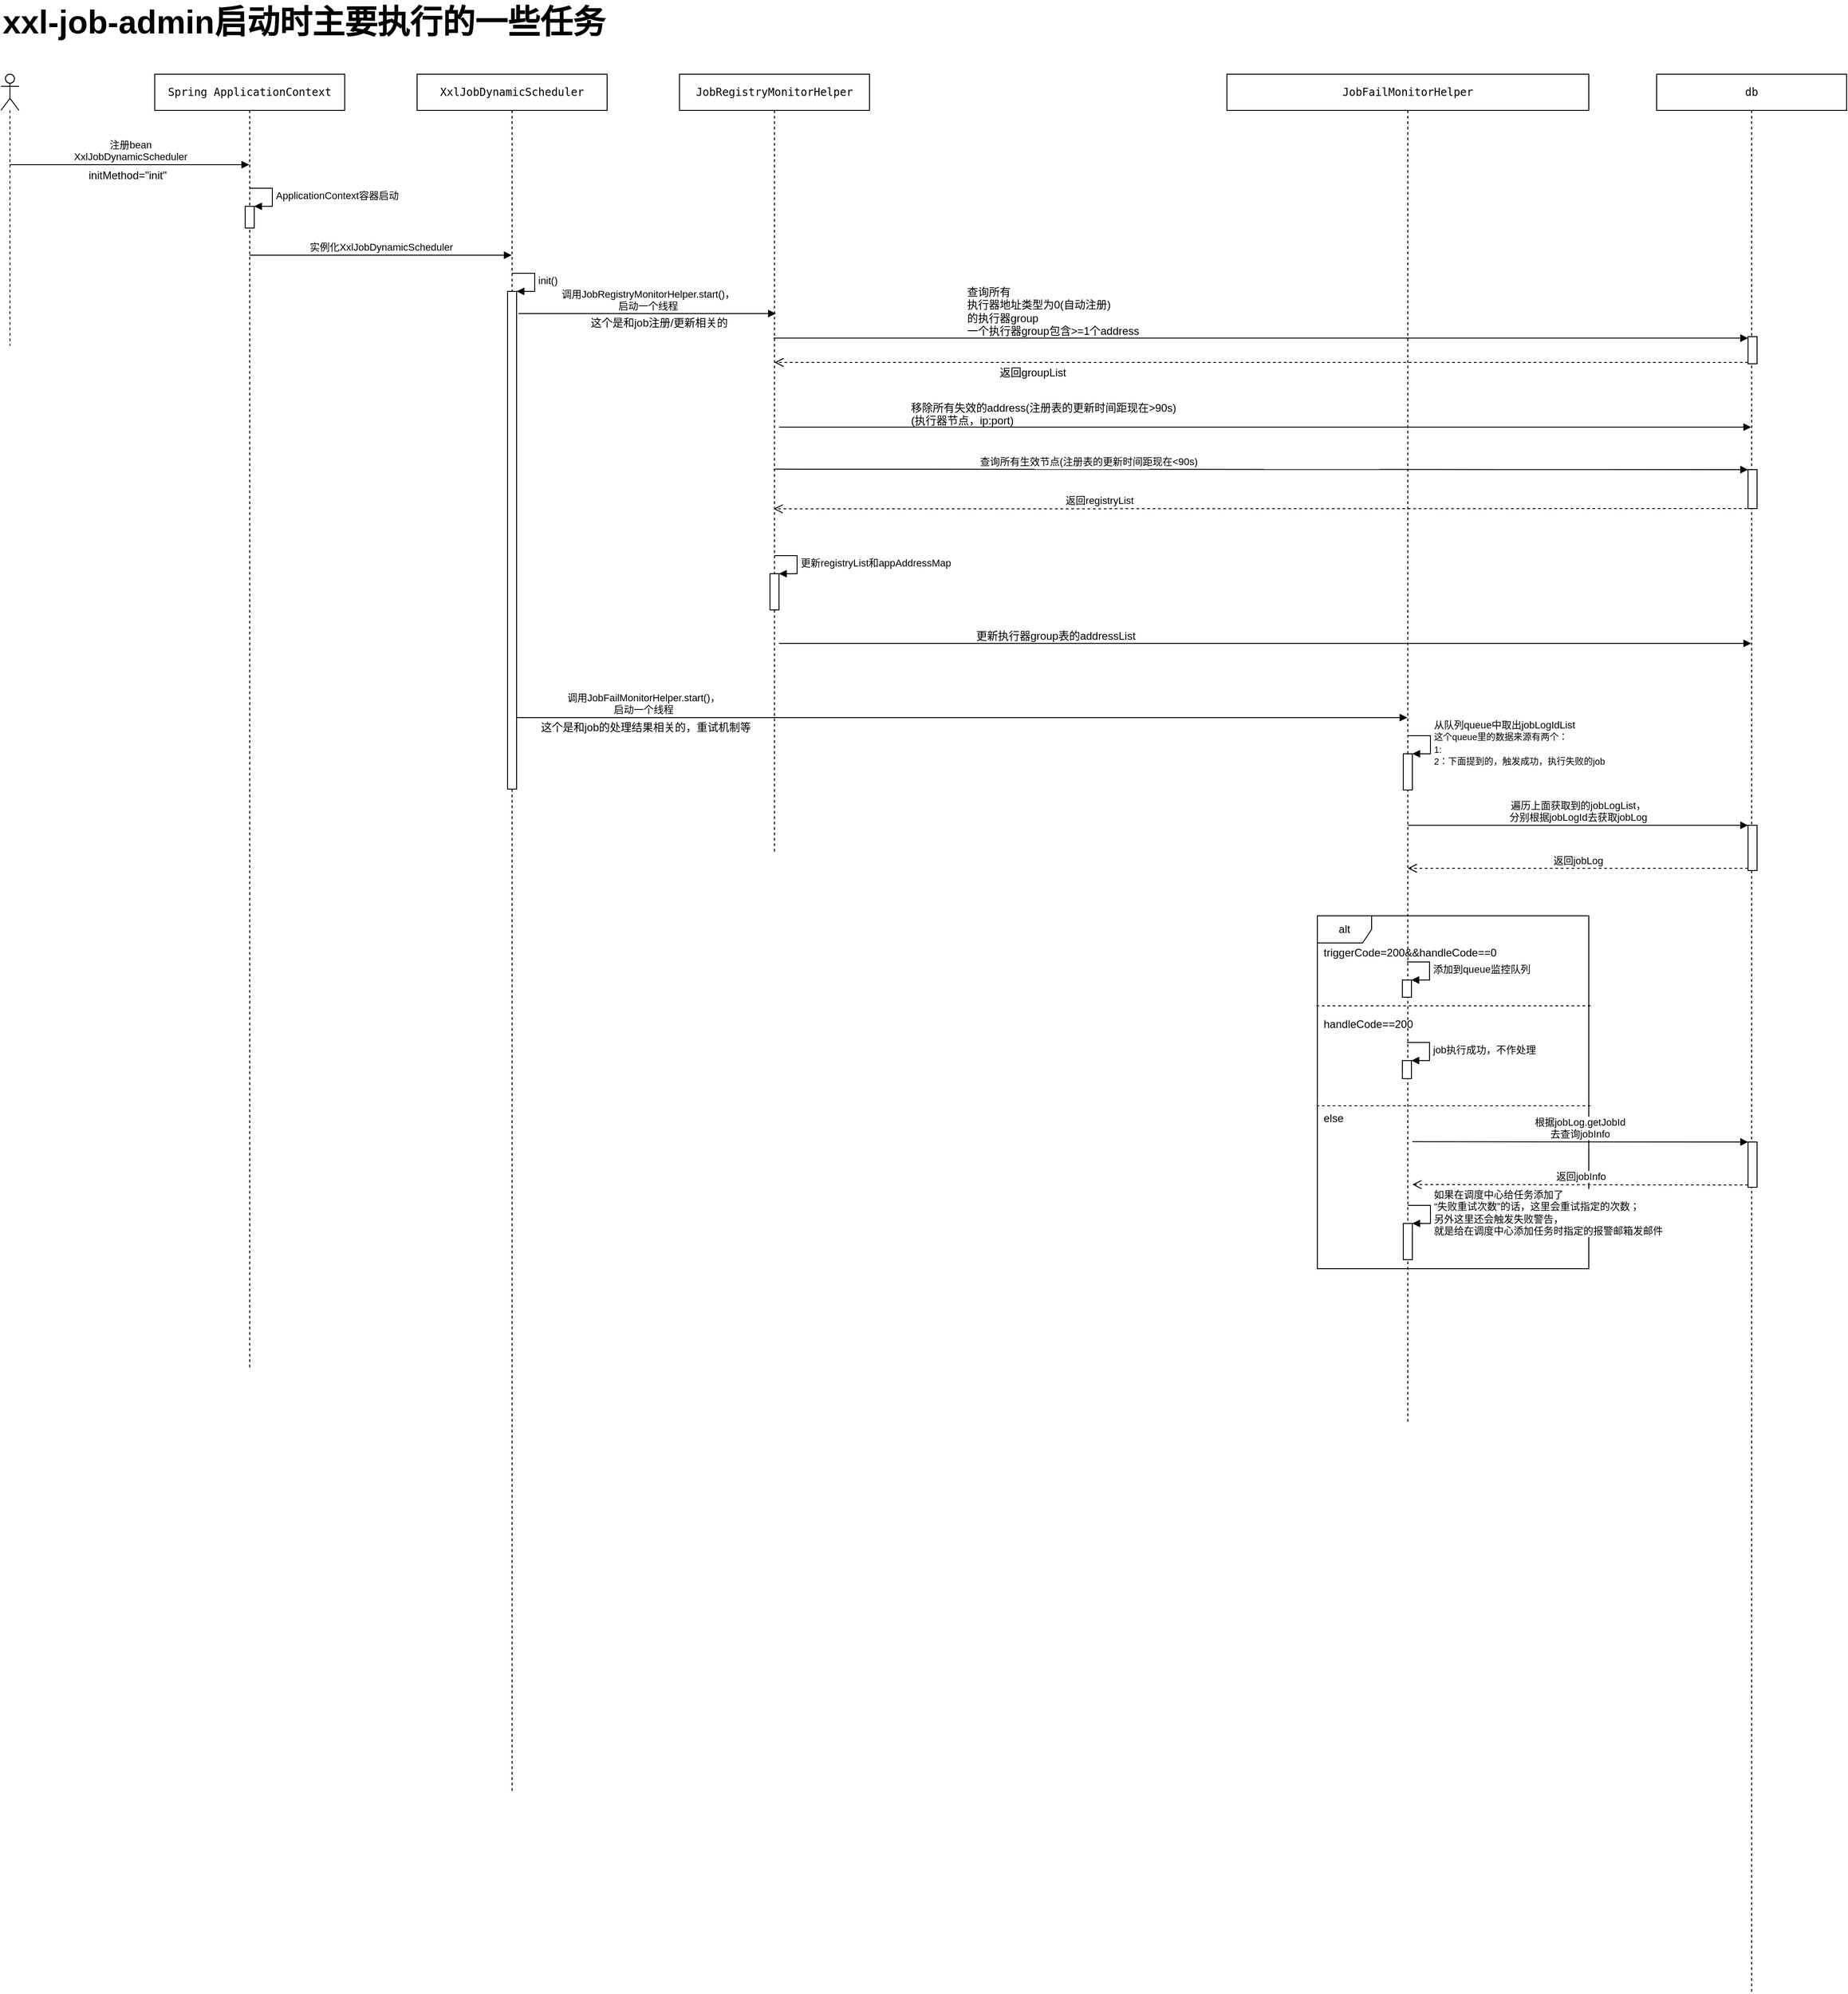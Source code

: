 <mxfile version="10.6.8" type="github"><diagram name="Page-1" id="13e1069c-82ec-6db2-03f1-153e76fe0fe0"><mxGraphModel dx="6090" dy="2120" grid="1" gridSize="10" guides="1" tooltips="1" connect="1" arrows="1" fold="1" page="1" pageScale="1" pageWidth="1100" pageHeight="850" background="#ffffff" math="0" shadow="0"><root><mxCell id="0"/><mxCell id="1" parent="0"/><mxCell id="LbhP6tCt5bRpB3pEH-if-1" value="&lt;pre&gt;XxlJobDynamicScheduler&lt;/pre&gt;" style="shape=umlLifeline;perimeter=lifelinePerimeter;whiteSpace=wrap;html=1;container=1;collapsible=0;recursiveResize=0;outlineConnect=0;" parent="1" vertex="1"><mxGeometry x="160" y="120" width="210" height="1900" as="geometry"/></mxCell><mxCell id="ctZdhhK3e9y7BlDxmLFX-5" value="" style="html=1;points=[];perimeter=orthogonalPerimeter;" vertex="1" parent="LbhP6tCt5bRpB3pEH-if-1"><mxGeometry x="100" y="240" width="10" height="550" as="geometry"/></mxCell><mxCell id="ctZdhhK3e9y7BlDxmLFX-6" value="init()&lt;br&gt;" style="edgeStyle=orthogonalEdgeStyle;html=1;align=left;spacingLeft=2;endArrow=block;rounded=0;entryX=1;entryY=0;" edge="1" target="ctZdhhK3e9y7BlDxmLFX-5" parent="LbhP6tCt5bRpB3pEH-if-1"><mxGeometry relative="1" as="geometry"><mxPoint x="105" y="220" as="sourcePoint"/><Array as="points"><mxPoint x="105" y="220"/><mxPoint x="130" y="220"/><mxPoint x="130" y="240"/></Array></mxGeometry></mxCell><mxCell id="ctZdhhK3e9y7BlDxmLFX-7" value="调用&lt;span&gt;JobRegistryMonitorHelper.start()，&lt;br&gt;启动一个线程&lt;/span&gt;" style="html=1;verticalAlign=bottom;endArrow=block;" edge="1" parent="LbhP6tCt5bRpB3pEH-if-1"><mxGeometry width="80" relative="1" as="geometry"><mxPoint x="112" y="264.5" as="sourcePoint"/><mxPoint x="396.5" y="264.5" as="targetPoint"/></mxGeometry></mxCell><mxCell id="ctZdhhK3e9y7BlDxmLFX-59" value="调用&lt;span&gt;JobFailMonitorHelper.start()，&lt;br&gt;启动一个线程&lt;/span&gt;" style="html=1;verticalAlign=bottom;endArrow=block;" edge="1" parent="LbhP6tCt5bRpB3pEH-if-1" target="ctZdhhK3e9y7BlDxmLFX-3"><mxGeometry x="-0.716" width="80" relative="1" as="geometry"><mxPoint x="110" y="711" as="sourcePoint"/><mxPoint x="999.5" y="711" as="targetPoint"/><mxPoint as="offset"/></mxGeometry></mxCell><mxCell id="ctZdhhK3e9y7BlDxmLFX-9" value="&lt;pre&gt;Spring ApplicationContext&lt;/pre&gt;" style="shape=umlLifeline;perimeter=lifelinePerimeter;whiteSpace=wrap;html=1;container=1;collapsible=0;recursiveResize=0;outlineConnect=0;" vertex="1" parent="1"><mxGeometry x="-130" y="120" width="210" height="1430" as="geometry"/></mxCell><mxCell id="ctZdhhK3e9y7BlDxmLFX-21" value="" style="html=1;points=[];perimeter=orthogonalPerimeter;" vertex="1" parent="ctZdhhK3e9y7BlDxmLFX-9"><mxGeometry x="100" y="146" width="10" height="24" as="geometry"/></mxCell><mxCell id="ctZdhhK3e9y7BlDxmLFX-22" value="&lt;span&gt;ApplicationContext容器启动&lt;br&gt;&lt;/span&gt;" style="edgeStyle=orthogonalEdgeStyle;html=1;align=left;spacingLeft=2;endArrow=block;rounded=0;entryX=1;entryY=0;" edge="1" target="ctZdhhK3e9y7BlDxmLFX-21" parent="ctZdhhK3e9y7BlDxmLFX-9"><mxGeometry relative="1" as="geometry"><mxPoint x="105" y="126" as="sourcePoint"/><Array as="points"><mxPoint x="130" y="126"/></Array></mxGeometry></mxCell><mxCell id="ctZdhhK3e9y7BlDxmLFX-1" value="&lt;pre&gt;&lt;pre&gt;JobRegistryMonitorHelper&lt;/pre&gt;&lt;/pre&gt;" style="shape=umlLifeline;perimeter=lifelinePerimeter;whiteSpace=wrap;html=1;container=1;collapsible=0;recursiveResize=0;outlineConnect=0;" vertex="1" parent="1"><mxGeometry x="450" y="120" width="210" height="860" as="geometry"/></mxCell><mxCell id="ctZdhhK3e9y7BlDxmLFX-34" value="" style="html=1;points=[];perimeter=orthogonalPerimeter;" vertex="1" parent="ctZdhhK3e9y7BlDxmLFX-1"><mxGeometry x="100" y="552" width="10" height="40" as="geometry"/></mxCell><mxCell id="ctZdhhK3e9y7BlDxmLFX-35" value="更新&lt;span&gt;registryList和&lt;/span&gt;&lt;span&gt;appAddressMap&lt;/span&gt;" style="edgeStyle=orthogonalEdgeStyle;html=1;align=left;spacingLeft=2;endArrow=block;rounded=0;entryX=1;entryY=0;" edge="1" target="ctZdhhK3e9y7BlDxmLFX-34" parent="ctZdhhK3e9y7BlDxmLFX-1"><mxGeometry relative="1" as="geometry"><mxPoint x="105" y="532" as="sourcePoint"/><Array as="points"><mxPoint x="130" y="532"/></Array></mxGeometry></mxCell><mxCell id="ctZdhhK3e9y7BlDxmLFX-51" value="" style="html=1;verticalAlign=bottom;endArrow=block;" edge="1" parent="ctZdhhK3e9y7BlDxmLFX-1" target="ctZdhhK3e9y7BlDxmLFX-42"><mxGeometry width="80" relative="1" as="geometry"><mxPoint x="110" y="390" as="sourcePoint"/><mxPoint x="190" y="390" as="targetPoint"/></mxGeometry></mxCell><mxCell id="ctZdhhK3e9y7BlDxmLFX-56" value="" style="html=1;verticalAlign=bottom;endArrow=block;" edge="1" parent="ctZdhhK3e9y7BlDxmLFX-1" target="ctZdhhK3e9y7BlDxmLFX-42"><mxGeometry width="80" relative="1" as="geometry"><mxPoint x="110" y="629" as="sourcePoint"/><mxPoint x="190" y="630" as="targetPoint"/></mxGeometry></mxCell><mxCell id="ctZdhhK3e9y7BlDxmLFX-3" value="&lt;pre&gt;&lt;pre&gt;JobFailMonitorHelper&lt;/pre&gt;&lt;/pre&gt;" style="shape=umlLifeline;perimeter=lifelinePerimeter;whiteSpace=wrap;html=1;container=1;collapsible=0;recursiveResize=0;outlineConnect=0;" vertex="1" parent="1"><mxGeometry x="1055" y="120" width="400" height="1490" as="geometry"/></mxCell><mxCell id="ctZdhhK3e9y7BlDxmLFX-60" value="" style="html=1;points=[];perimeter=orthogonalPerimeter;" vertex="1" parent="ctZdhhK3e9y7BlDxmLFX-3"><mxGeometry x="195" y="751" width="10" height="40" as="geometry"/></mxCell><mxCell id="ctZdhhK3e9y7BlDxmLFX-61" value="从队列queue中取出&lt;span&gt;jobLogIdList&lt;br&gt;&lt;font style=&quot;font-size: 10px&quot;&gt;这个queue里的数据来源有两个：&lt;br&gt;1:&lt;br&gt;2：下面提到的，触发成功，执行失败的job&lt;/font&gt;&lt;br&gt;&lt;/span&gt;" style="edgeStyle=orthogonalEdgeStyle;html=1;align=left;spacingLeft=2;endArrow=block;rounded=0;entryX=1;entryY=0;" edge="1" target="ctZdhhK3e9y7BlDxmLFX-60" parent="ctZdhhK3e9y7BlDxmLFX-3"><mxGeometry relative="1" as="geometry"><mxPoint x="200" y="731" as="sourcePoint"/><Array as="points"><mxPoint x="225" y="731"/></Array></mxGeometry></mxCell><mxCell id="ctZdhhK3e9y7BlDxmLFX-68" value="alt" style="shape=umlFrame;whiteSpace=wrap;html=1;" vertex="1" parent="ctZdhhK3e9y7BlDxmLFX-3"><mxGeometry x="100" y="930" width="300" height="390" as="geometry"/></mxCell><mxCell id="ctZdhhK3e9y7BlDxmLFX-73" value="" style="endArrow=none;dashed=1;html=1;" edge="1" parent="ctZdhhK3e9y7BlDxmLFX-3"><mxGeometry width="50" height="50" relative="1" as="geometry"><mxPoint x="99" y="1029.5" as="sourcePoint"/><mxPoint x="403" y="1029.5" as="targetPoint"/></mxGeometry></mxCell><mxCell id="ctZdhhK3e9y7BlDxmLFX-74" value="triggerCode=200&amp;amp;&amp;amp;handleCode==0" style="text;html=1;resizable=0;points=[];autosize=1;align=left;verticalAlign=top;spacingTop=-4;" vertex="1" parent="ctZdhhK3e9y7BlDxmLFX-3"><mxGeometry x="105" y="961" width="210" height="20" as="geometry"/></mxCell><mxCell id="ctZdhhK3e9y7BlDxmLFX-75" value="handleCode==200" style="text;html=1;resizable=0;points=[];autosize=1;align=left;verticalAlign=top;spacingTop=-4;" vertex="1" parent="ctZdhhK3e9y7BlDxmLFX-3"><mxGeometry x="105" y="1040" width="110" height="20" as="geometry"/></mxCell><mxCell id="ctZdhhK3e9y7BlDxmLFX-76" value="" style="html=1;points=[];perimeter=orthogonalPerimeter;" vertex="1" parent="ctZdhhK3e9y7BlDxmLFX-3"><mxGeometry x="194" y="1001" width="10" height="19" as="geometry"/></mxCell><mxCell id="ctZdhhK3e9y7BlDxmLFX-77" value="添加到queue监控队列" style="edgeStyle=orthogonalEdgeStyle;html=1;align=left;spacingLeft=2;endArrow=block;rounded=0;entryX=1;entryY=0;" edge="1" target="ctZdhhK3e9y7BlDxmLFX-76" parent="ctZdhhK3e9y7BlDxmLFX-3"><mxGeometry relative="1" as="geometry"><mxPoint x="199" y="981" as="sourcePoint"/><Array as="points"><mxPoint x="224" y="981"/></Array></mxGeometry></mxCell><mxCell id="ctZdhhK3e9y7BlDxmLFX-78" value="" style="html=1;points=[];perimeter=orthogonalPerimeter;" vertex="1" parent="ctZdhhK3e9y7BlDxmLFX-3"><mxGeometry x="194" y="1090" width="10" height="20" as="geometry"/></mxCell><mxCell id="ctZdhhK3e9y7BlDxmLFX-79" value="job执行成功，不作处理" style="edgeStyle=orthogonalEdgeStyle;html=1;align=left;spacingLeft=2;endArrow=block;rounded=0;entryX=1;entryY=0;" edge="1" target="ctZdhhK3e9y7BlDxmLFX-78" parent="ctZdhhK3e9y7BlDxmLFX-3"><mxGeometry relative="1" as="geometry"><mxPoint x="199" y="1070" as="sourcePoint"/><Array as="points"><mxPoint x="224" y="1070"/></Array></mxGeometry></mxCell><mxCell id="ctZdhhK3e9y7BlDxmLFX-80" value="" style="endArrow=none;dashed=1;html=1;" edge="1" parent="ctZdhhK3e9y7BlDxmLFX-3"><mxGeometry width="50" height="50" relative="1" as="geometry"><mxPoint x="99.0" y="1140" as="sourcePoint"/><mxPoint x="403" y="1140" as="targetPoint"/></mxGeometry></mxCell><mxCell id="ctZdhhK3e9y7BlDxmLFX-81" value="else" style="text;html=1;resizable=0;points=[];autosize=1;align=left;verticalAlign=top;spacingTop=-4;" vertex="1" parent="ctZdhhK3e9y7BlDxmLFX-3"><mxGeometry x="105" y="1144" width="40" height="20" as="geometry"/></mxCell><mxCell id="ctZdhhK3e9y7BlDxmLFX-88" value="" style="html=1;points=[];perimeter=orthogonalPerimeter;" vertex="1" parent="ctZdhhK3e9y7BlDxmLFX-3"><mxGeometry x="195" y="1270" width="10" height="40" as="geometry"/></mxCell><mxCell id="ctZdhhK3e9y7BlDxmLFX-89" value="如果在调度中心给任务添加了&lt;br&gt;“&lt;span&gt;失败重试次数&lt;/span&gt;”的话，这里会重试指定的次数；&lt;br&gt;另外这里还会触发失败警告，&lt;br&gt;就是给在调度中心添加任务时指定的报警邮箱发邮件&lt;br&gt;" style="edgeStyle=orthogonalEdgeStyle;html=1;align=left;spacingLeft=2;endArrow=block;rounded=0;entryX=1;entryY=0;" edge="1" target="ctZdhhK3e9y7BlDxmLFX-88" parent="ctZdhhK3e9y7BlDxmLFX-3"><mxGeometry relative="1" as="geometry"><mxPoint x="200" y="1250" as="sourcePoint"/><Array as="points"><mxPoint x="225" y="1250"/></Array></mxGeometry></mxCell><mxCell id="ctZdhhK3e9y7BlDxmLFX-42" value="&lt;pre&gt;&lt;pre&gt;db&lt;/pre&gt;&lt;/pre&gt;" style="shape=umlLifeline;perimeter=lifelinePerimeter;whiteSpace=wrap;html=1;container=1;collapsible=0;recursiveResize=0;outlineConnect=0;" vertex="1" parent="1"><mxGeometry x="1530" y="120" width="210" height="2120" as="geometry"/></mxCell><mxCell id="ctZdhhK3e9y7BlDxmLFX-44" value="" style="html=1;points=[];perimeter=orthogonalPerimeter;" vertex="1" parent="ctZdhhK3e9y7BlDxmLFX-42"><mxGeometry x="101" y="290" width="10" height="30" as="geometry"/></mxCell><mxCell id="ctZdhhK3e9y7BlDxmLFX-53" value="" style="html=1;points=[];perimeter=orthogonalPerimeter;" vertex="1" parent="ctZdhhK3e9y7BlDxmLFX-42"><mxGeometry x="101" y="437" width="10" height="43" as="geometry"/></mxCell><mxCell id="ctZdhhK3e9y7BlDxmLFX-65" value="" style="html=1;points=[];perimeter=orthogonalPerimeter;" vertex="1" parent="ctZdhhK3e9y7BlDxmLFX-42"><mxGeometry x="101" y="830" width="10" height="50" as="geometry"/></mxCell><mxCell id="ctZdhhK3e9y7BlDxmLFX-85" value="" style="html=1;points=[];perimeter=orthogonalPerimeter;" vertex="1" parent="ctZdhhK3e9y7BlDxmLFX-42"><mxGeometry x="101" y="1180" width="10" height="50" as="geometry"/></mxCell><mxCell id="ctZdhhK3e9y7BlDxmLFX-23" value="" style="shape=umlLifeline;participant=umlActor;perimeter=lifelinePerimeter;whiteSpace=wrap;html=1;container=1;collapsible=0;recursiveResize=0;verticalAlign=top;spacingTop=36;labelBackgroundColor=#ffffff;outlineConnect=0;" vertex="1" parent="1"><mxGeometry x="-300" y="120" width="20" height="300" as="geometry"/></mxCell><mxCell id="ctZdhhK3e9y7BlDxmLFX-24" value="&lt;span&gt;注册bean&lt;/span&gt;&lt;br&gt;&lt;span&gt;XxlJobDynamicScheduler&lt;/span&gt;" style="html=1;verticalAlign=bottom;endArrow=block;" edge="1" parent="ctZdhhK3e9y7BlDxmLFX-23" target="ctZdhhK3e9y7BlDxmLFX-9"><mxGeometry width="80" relative="1" as="geometry"><mxPoint x="10" y="100" as="sourcePoint"/><mxPoint x="90" y="100" as="targetPoint"/></mxGeometry></mxCell><mxCell id="ctZdhhK3e9y7BlDxmLFX-26" value="&lt;span&gt;实例化&lt;/span&gt;&lt;span&gt;XxlJobDynamicScheduler&lt;/span&gt;" style="html=1;verticalAlign=bottom;endArrow=block;" edge="1" parent="1"><mxGeometry width="80" relative="1" as="geometry"><mxPoint x="-25.19" y="320.0" as="sourcePoint"/><mxPoint x="264.5" y="320.0" as="targetPoint"/></mxGeometry></mxCell><mxCell id="ctZdhhK3e9y7BlDxmLFX-27" value="initMethod=&quot;init&quot;" style="text;html=1;resizable=0;points=[];autosize=1;align=left;verticalAlign=top;spacingTop=-4;" vertex="1" parent="1"><mxGeometry x="-205" y="222" width="100" height="20" as="geometry"/></mxCell><mxCell id="ctZdhhK3e9y7BlDxmLFX-45" value="" style="html=1;verticalAlign=bottom;endArrow=block;" edge="1" target="ctZdhhK3e9y7BlDxmLFX-44" parent="1"><mxGeometry x="-0.278" y="30" relative="1" as="geometry"><mxPoint x="553.833" y="411.667" as="sourcePoint"/><mxPoint x="1540.333" y="411.667" as="targetPoint"/><mxPoint as="offset"/></mxGeometry></mxCell><mxCell id="ctZdhhK3e9y7BlDxmLFX-46" value="" style="html=1;verticalAlign=bottom;endArrow=open;dashed=1;endSize=8;exitX=0;exitY=0.95;" edge="1" source="ctZdhhK3e9y7BlDxmLFX-44" parent="1" target="ctZdhhK3e9y7BlDxmLFX-1"><mxGeometry relative="1" as="geometry"><mxPoint x="1165" y="476" as="targetPoint"/></mxGeometry></mxCell><mxCell id="ctZdhhK3e9y7BlDxmLFX-47" value="&lt;span&gt;查询所有&lt;/span&gt;&lt;br&gt;&lt;span&gt;执行器地址类型为0(自动注册)&lt;/span&gt;&lt;br&gt;&lt;span&gt;的执行器group&lt;/span&gt;&lt;br&gt;&lt;span&gt;一个执行器group包含&amp;gt;=1个address&lt;/span&gt;" style="text;html=1;resizable=0;points=[];autosize=1;align=left;verticalAlign=top;spacingTop=-4;" vertex="1" parent="1"><mxGeometry x="766" y="351" width="210" height="60" as="geometry"/></mxCell><mxCell id="ctZdhhK3e9y7BlDxmLFX-48" value="返回&lt;span&gt;groupList&lt;/span&gt;" style="text;html=1;resizable=0;points=[];autosize=1;align=left;verticalAlign=top;spacingTop=-4;" vertex="1" parent="1"><mxGeometry x="802" y="440" width="90" height="20" as="geometry"/></mxCell><mxCell id="ctZdhhK3e9y7BlDxmLFX-52" value="&lt;span&gt;移除所有失效的address(注册表的更新时间距现在&amp;gt;90s)&lt;/span&gt;&lt;br&gt;&lt;span&gt;(执行器节点，ip:port)&lt;/span&gt;" style="text;html=1;resizable=0;points=[];autosize=1;align=left;verticalAlign=top;spacingTop=-4;" vertex="1" parent="1"><mxGeometry x="704" y="479" width="310" height="30" as="geometry"/></mxCell><mxCell id="ctZdhhK3e9y7BlDxmLFX-54" value="&lt;span&gt;查询所有生效节点(注册表的更新时间距现在&amp;lt;90s)&lt;/span&gt;" style="html=1;verticalAlign=bottom;endArrow=block;entryX=0;entryY=0;" edge="1" target="ctZdhhK3e9y7BlDxmLFX-53" parent="1"><mxGeometry x="-0.354" relative="1" as="geometry"><mxPoint x="554.071" y="556.429" as="sourcePoint"/><mxPoint as="offset"/></mxGeometry></mxCell><mxCell id="ctZdhhK3e9y7BlDxmLFX-55" value="返回registryList" style="html=1;verticalAlign=bottom;endArrow=open;dashed=1;endSize=8;" edge="1" parent="1"><mxGeometry x="0.332" relative="1" as="geometry"><mxPoint x="554.071" y="600.286" as="targetPoint"/><mxPoint x="1630" y="600" as="sourcePoint"/><mxPoint as="offset"/></mxGeometry></mxCell><mxCell id="ctZdhhK3e9y7BlDxmLFX-58" value="&lt;span&gt;更新执行器group表的addressList&lt;/span&gt;" style="text;html=1;resizable=0;points=[];autosize=1;align=left;verticalAlign=top;spacingTop=-4;" vertex="1" parent="1"><mxGeometry x="776" y="731" width="190" height="20" as="geometry"/></mxCell><mxCell id="ctZdhhK3e9y7BlDxmLFX-66" value="遍历上面获取到的jobLogList，&lt;br&gt;分别根据jobLogId去获取jobLog" style="html=1;verticalAlign=bottom;endArrow=block;entryX=0;entryY=0;" edge="1" target="ctZdhhK3e9y7BlDxmLFX-65" parent="1" source="ctZdhhK3e9y7BlDxmLFX-3"><mxGeometry relative="1" as="geometry"><mxPoint x="1471" y="950" as="sourcePoint"/></mxGeometry></mxCell><mxCell id="ctZdhhK3e9y7BlDxmLFX-67" value="返回jobLog" style="html=1;verticalAlign=bottom;endArrow=open;dashed=1;endSize=8;exitX=0;exitY=0.95;" edge="1" source="ctZdhhK3e9y7BlDxmLFX-65" parent="1" target="ctZdhhK3e9y7BlDxmLFX-3"><mxGeometry relative="1" as="geometry"><mxPoint x="1260" y="998" as="targetPoint"/></mxGeometry></mxCell><mxCell id="ctZdhhK3e9y7BlDxmLFX-86" value="根据jobLog.getJobId&lt;br&gt;去查询jobInfo" style="html=1;verticalAlign=bottom;endArrow=block;entryX=0;entryY=0;exitX=0.35;exitY=0.64;exitDx=0;exitDy=0;exitPerimeter=0;" edge="1" target="ctZdhhK3e9y7BlDxmLFX-85" parent="1" source="ctZdhhK3e9y7BlDxmLFX-68"><mxGeometry relative="1" as="geometry"><mxPoint x="1260" y="1284" as="sourcePoint"/></mxGeometry></mxCell><mxCell id="ctZdhhK3e9y7BlDxmLFX-87" value="返回jobInfo" style="html=1;verticalAlign=bottom;endArrow=open;dashed=1;endSize=8;exitX=0;exitY=0.95;" edge="1" source="ctZdhhK3e9y7BlDxmLFX-85" parent="1"><mxGeometry relative="1" as="geometry"><mxPoint x="1260" y="1347" as="targetPoint"/></mxGeometry></mxCell><mxCell id="ctZdhhK3e9y7BlDxmLFX-90" value="这个是和job注册/更新相关的" style="text;html=1;resizable=0;points=[];autosize=1;align=left;verticalAlign=top;spacingTop=-4;" vertex="1" parent="1"><mxGeometry x="350" y="385" width="170" height="20" as="geometry"/></mxCell><mxCell id="ctZdhhK3e9y7BlDxmLFX-91" value="这个是和job的处理结果相关的，重试机制等" style="text;html=1;resizable=0;points=[];autosize=1;align=left;verticalAlign=top;spacingTop=-4;" vertex="1" parent="1"><mxGeometry x="295" y="831.5" width="250" height="20" as="geometry"/></mxCell><mxCell id="ctZdhhK3e9y7BlDxmLFX-92" value="&lt;b&gt;&lt;font style=&quot;font-size: 36px&quot;&gt;xxl-job-admin启动时主要执行的一些任务&lt;/font&gt;&lt;/b&gt;" style="text;html=1;resizable=0;points=[];autosize=1;align=left;verticalAlign=top;spacingTop=-4;" vertex="1" parent="1"><mxGeometry x="-300" y="38" width="680" height="20" as="geometry"/></mxCell></root></mxGraphModel></diagram></mxfile>